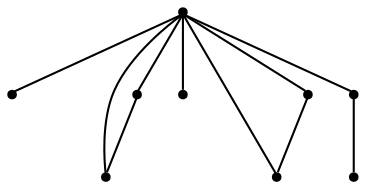 graph {
  node [shape=point,comment="{\"directed\":false,\"doi\":\"10.1007/3-540-37623-2_11\",\"figure\":\"3\"}"]

  v0 [pos="1395.0649411230243,519.3554207130718"]
  v1 [pos="1241.4798776577904,467.9221117938009"]
  v2 [pos="1241.4798776577904,570.7927986427593"]
  v3 [pos="1087.894814192557,725.0970487241395"]
  v4 [pos="934.3138201153747,673.6637398048687"]
  v5 [pos="934.3138201153747,776.534680966978"]
  v6 [pos="780.7287566501413,416.48880287453005"]
  v7 [pos="780.7287566501413,879.4012988055197"]
  v8 [pos="319.9818321989196,671.517845436379"]

  v8 -- v7 [id="-5",pos="319.9818321989196,671.517845436379 780.7287566501413,879.4012988055197 780.7287566501413,879.4012988055197 780.7287566501413,879.4012988055197"]
  v8 -- v5 [id="-7",pos="319.9818321989196,671.517845436379 934.3138201153747,776.534680966978 934.3138201153747,776.534680966978 934.3138201153747,776.534680966978"]
  v8 -- v3 [id="-8",pos="319.9818321989196,671.517845436379 1087.894814192557,725.0970487241395 1087.894814192557,725.0970487241395 1087.894814192557,725.0970487241395"]
  v8 -- v4 [id="-9",pos="319.9818321989196,671.517845436379 934.3138201153747,673.6637398048687 934.3138201153747,673.6637398048687 934.3138201153747,673.6637398048687"]
  v8 -- v2 [id="-11",pos="319.9818321989196,671.517845436379 1241.4798776577904,570.7927986427593 1241.4798776577904,570.7927986427593 1241.4798776577904,570.7927986427593"]
  v8 -- v0 [id="-12",pos="319.9818321989196,671.517845436379 1395.0649411230243,519.3554207130718 1395.0649411230243,519.3554207130718 1395.0649411230243,519.3554207130718"]
  v8 -- v1 [id="-13",pos="319.9818321989196,671.517845436379 1241.4798776577904,467.9221117938009 1241.4798776577904,467.9221117938009 1241.4798776577904,467.9221117938009"]
  v7 -- v6 [id="-19",pos="780.7287566501413,879.4012988055197 780.7287566501413,416.48880287453005 780.7287566501413,416.48880287453005 780.7287566501413,416.48880287453005"]
  v2 -- v1 [id="-25",pos="1241.4798776577904,570.7927986427593 1241.4798776577904,467.9221117938009 1241.4798776577904,467.9221117938009 1241.4798776577904,467.9221117938009"]
  v5 -- v4 [id="-30",pos="934.3138201153747,776.534680966978 934.3138201153747,673.6637398048687 934.3138201153747,673.6637398048687 934.3138201153747,673.6637398048687"]
}